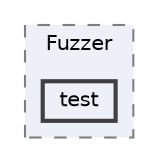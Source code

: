 digraph "/home/ale/sparse-matrix/json/tests/thirdparty/Fuzzer/test"
{
 // LATEX_PDF_SIZE
  bgcolor="transparent";
  edge [fontname=Helvetica,fontsize=10,labelfontname=Helvetica,labelfontsize=10];
  node [fontname=Helvetica,fontsize=10,shape=box,height=0.2,width=0.4];
  compound=true
  subgraph clusterdir_88fc70ed056846f4f8c2629b383f7e2a {
    graph [ bgcolor="#edf0f7", pencolor="grey50", label="Fuzzer", fontname=Helvetica,fontsize=10 style="filled,dashed", URL="dir_88fc70ed056846f4f8c2629b383f7e2a.html",tooltip=""]
  dir_92e6c315bae8f269c55a90119d5769bf [label="test", fillcolor="#edf0f7", color="grey25", style="filled,bold", URL="dir_92e6c315bae8f269c55a90119d5769bf.html",tooltip=""];
  }
}
